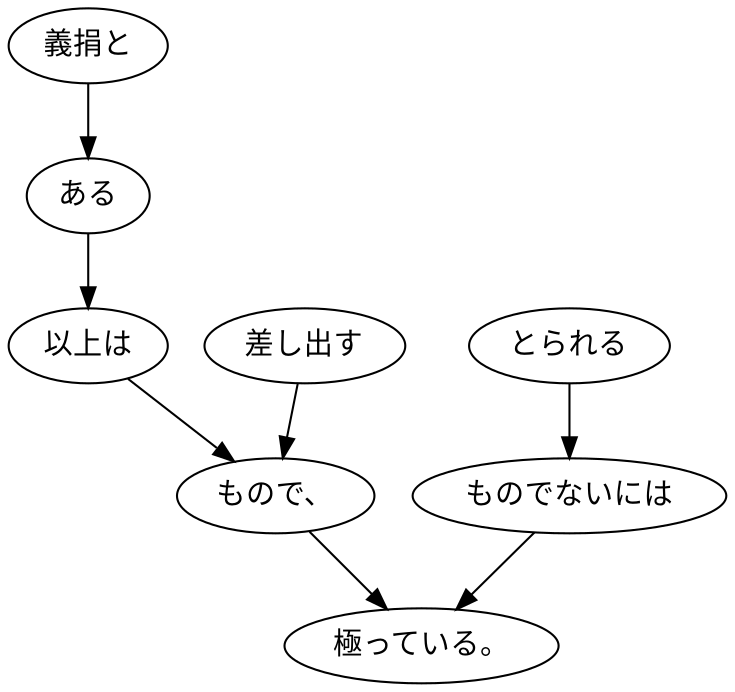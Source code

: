 digraph graph5764 {
	node0 [label="義捐と"];
	node1 [label="ある"];
	node2 [label="以上は"];
	node3 [label="差し出す"];
	node4 [label="もので、"];
	node5 [label="とられる"];
	node6 [label="ものでないには"];
	node7 [label="極っている。"];
	node0 -> node1;
	node1 -> node2;
	node2 -> node4;
	node3 -> node4;
	node4 -> node7;
	node5 -> node6;
	node6 -> node7;
}

